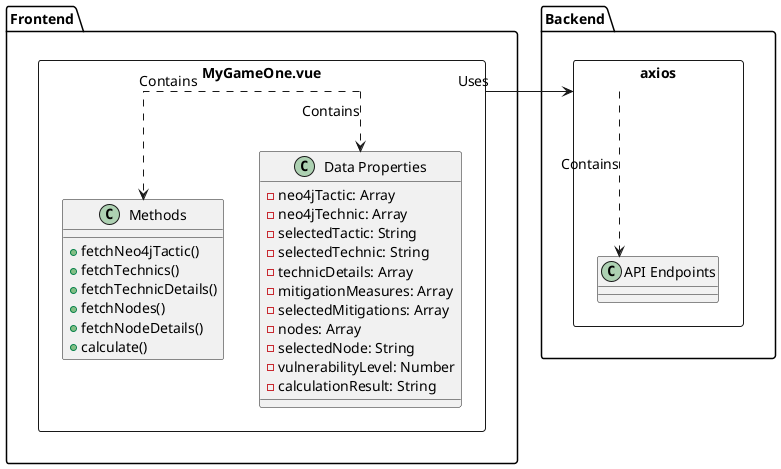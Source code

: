 @startuml
!define RECTANGLE class

skinparam linetype ortho
skinparam componentStyle rectangle
skinparam defaultFontName Arial
skinparam defaultFontSize 14



package "Frontend" {
    component "MyGameOne.vue" as MyGameOne {
        RECTANGLE "Data Properties" as DataProperties {
            - neo4jTactic: Array
            - neo4jTechnic: Array
            - selectedTactic: String
            - selectedTechnic: String
            - technicDetails: Array
            - mitigationMeasures: Array
            - selectedMitigations: Array
            - nodes: Array
            - selectedNode: String
            - vulnerabilityLevel: Number
            - calculationResult: String
        }

        RECTANGLE "Methods" as Methods {
            + fetchNeo4jTactic()
            + fetchTechnics()
            + fetchTechnicDetails()
            + fetchNodes()
            + fetchNodeDetails()
            + calculate()
        }
    }
}

package "Backend" {
    component "axios" as Axios {
        RECTANGLE "API Endpoints" as API {

        }
    }
}

' Relationships
MyGameOne -> Axios : Uses
MyGameOne ..> DataProperties : Contains
MyGameOne ..> Methods : Contains
Axios ..> API : Contains



@enduml